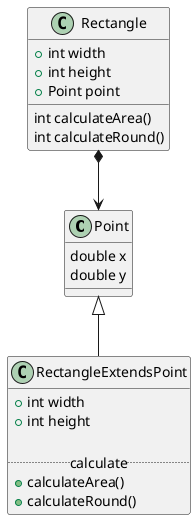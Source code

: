 @startuml

class Point {
double x
double y
}

class Rectangle {
+int width
+int height
+Point point

int calculateArea()
int calculateRound()
}

class RectangleExtendsPoint extends Point {
+int width
+int height

..calculate..
+calculateArea()
+calculateRound()
}

Rectangle *--> Point

@enduml